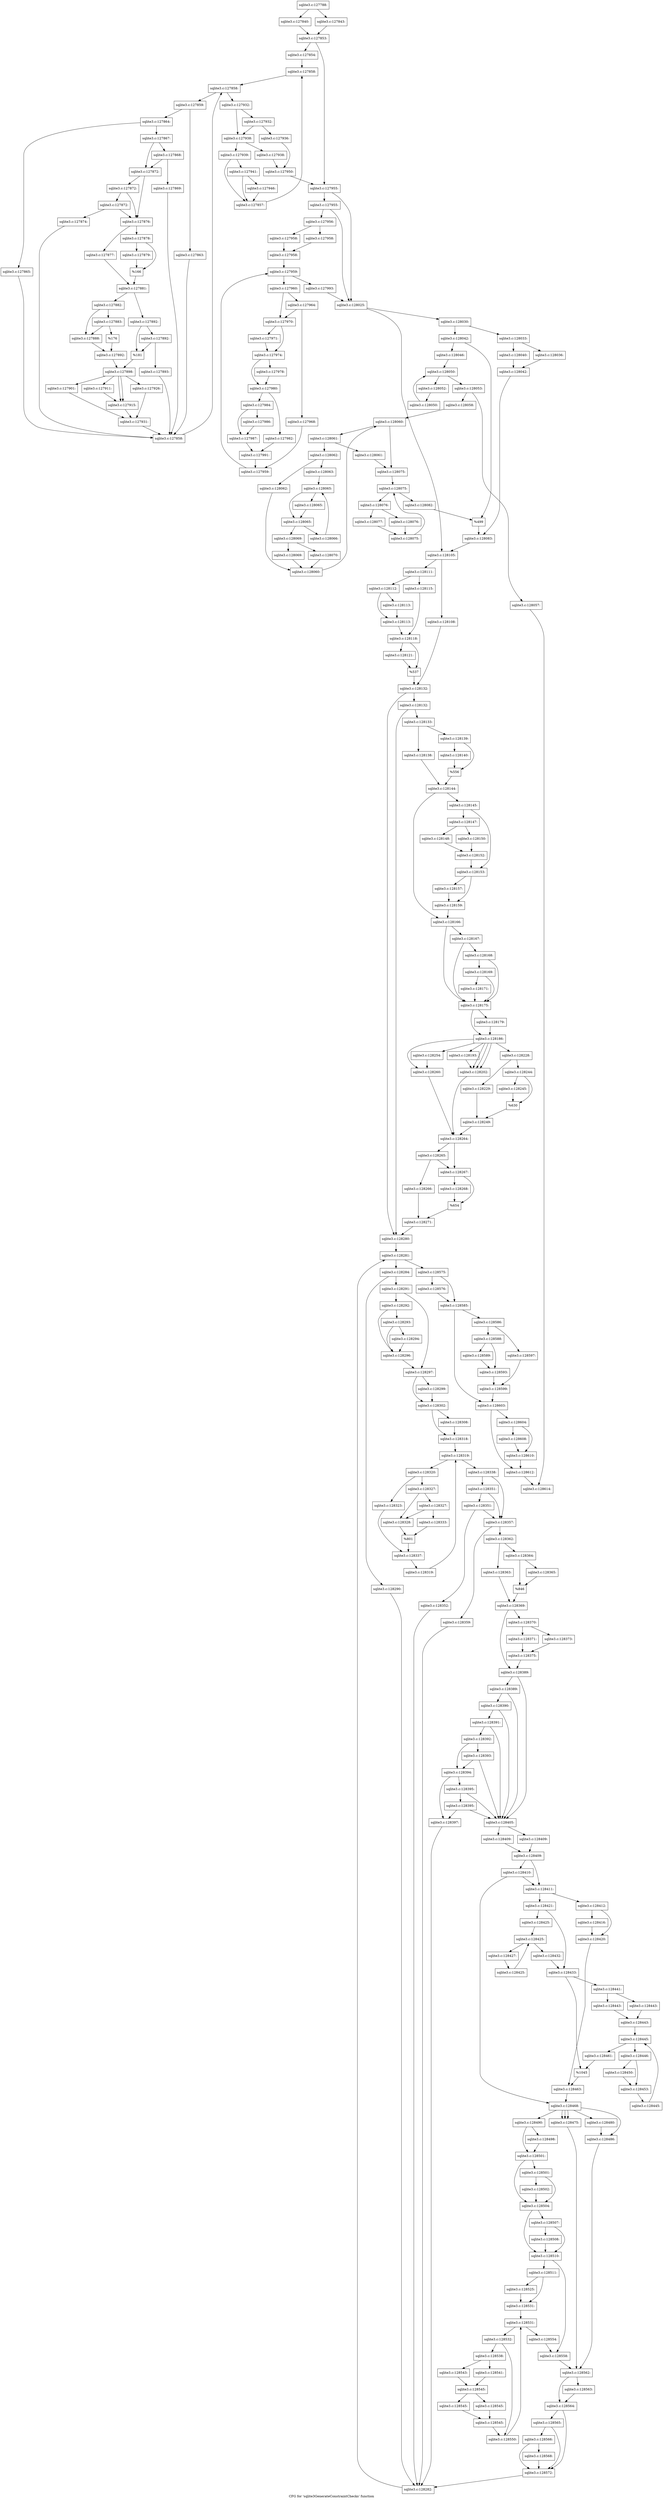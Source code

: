 digraph "CFG for 'sqlite3GenerateConstraintChecks' function" {
	label="CFG for 'sqlite3GenerateConstraintChecks' function";

	Node0x55c0f9f29c70 [shape=record,label="{sqlite3.c:127788:}"];
	Node0x55c0f9f29c70 -> Node0x55c0f9f42930;
	Node0x55c0f9f29c70 -> Node0x55c0f9f45700;
	Node0x55c0f9f42930 [shape=record,label="{sqlite3.c:127840:}"];
	Node0x55c0f9f42930 -> Node0x55c0f9f42e70;
	Node0x55c0f9f45700 [shape=record,label="{sqlite3.c:127843:}"];
	Node0x55c0f9f45700 -> Node0x55c0f9f42e70;
	Node0x55c0f9f42e70 [shape=record,label="{sqlite3.c:127853:}"];
	Node0x55c0f9f42e70 -> Node0x55c0f9f46610;
	Node0x55c0f9f42e70 -> Node0x55c0f9f46660;
	Node0x55c0f9f46610 [shape=record,label="{sqlite3.c:127854:}"];
	Node0x55c0f9f46610 -> Node0x55c0f9f48880;
	Node0x55c0f9f48880 [shape=record,label="{sqlite3.c:127858:}"];
	Node0x55c0f9f48880 -> Node0x55c0f9f48b90;
	Node0x55c0f9f48b90 [shape=record,label="{sqlite3.c:127858:}"];
	Node0x55c0f9f48b90 -> Node0x55c0f9f48db0;
	Node0x55c0f9f48b90 -> Node0x55c0f9f489e0;
	Node0x55c0f9f48db0 [shape=record,label="{sqlite3.c:127859:}"];
	Node0x55c0f9f48db0 -> Node0x55c0f9f4a2f0;
	Node0x55c0f9f48db0 -> Node0x55c0f9f4a340;
	Node0x55c0f9f4a2f0 [shape=record,label="{sqlite3.c:127863:}"];
	Node0x55c0f9f4a2f0 -> Node0x55c0f9f48d20;
	Node0x55c0f9f4a340 [shape=record,label="{sqlite3.c:127864:}"];
	Node0x55c0f9f4a340 -> Node0x55c0f9f4a740;
	Node0x55c0f9f4a340 -> Node0x55c0f9f4a790;
	Node0x55c0f9f4a740 [shape=record,label="{sqlite3.c:127865:}"];
	Node0x55c0f9f4a740 -> Node0x55c0f9f48d20;
	Node0x55c0f9f4a790 [shape=record,label="{sqlite3.c:127867:}"];
	Node0x55c0f9f4a790 -> Node0x55c0f9f4b390;
	Node0x55c0f9f4a790 -> Node0x55c0f9f4b340;
	Node0x55c0f9f4b390 [shape=record,label="{sqlite3.c:127868:}"];
	Node0x55c0f9f4b390 -> Node0x55c0f9f4b340;
	Node0x55c0f9f4b390 -> Node0x55c0f9f4b2f0;
	Node0x55c0f9f4b2f0 [shape=record,label="{sqlite3.c:127869:}"];
	Node0x55c0f9f4b2f0 -> Node0x55c0f9f48d20;
	Node0x55c0f9f4b340 [shape=record,label="{sqlite3.c:127872:}"];
	Node0x55c0f9f4b340 -> Node0x55c0f9f4bd20;
	Node0x55c0f9f4b340 -> Node0x55c0f9f4bc50;
	Node0x55c0f9f4bd20 [shape=record,label="{sqlite3.c:127872:}"];
	Node0x55c0f9f4bd20 -> Node0x55c0f9f4bca0;
	Node0x55c0f9f4bd20 -> Node0x55c0f9f4bc50;
	Node0x55c0f9f4bca0 [shape=record,label="{sqlite3.c:127872:}"];
	Node0x55c0f9f4bca0 -> Node0x55c0f9f4bc50;
	Node0x55c0f9f4bca0 -> Node0x55c0f9f4bc00;
	Node0x55c0f9f4bc00 [shape=record,label="{sqlite3.c:127874:}"];
	Node0x55c0f9f4bc00 -> Node0x55c0f9f48d20;
	Node0x55c0f9f4bc50 [shape=record,label="{sqlite3.c:127876:}"];
	Node0x55c0f9f4bc50 -> Node0x55c0f9f4c800;
	Node0x55c0f9f4bc50 -> Node0x55c0f9f4c8a0;
	Node0x55c0f9f4c800 [shape=record,label="{sqlite3.c:127877:}"];
	Node0x55c0f9f4c800 -> Node0x55c0f9f4c850;
	Node0x55c0f9f4c8a0 [shape=record,label="{sqlite3.c:127878:}"];
	Node0x55c0f9f4c8a0 -> Node0x55c0f9f4cf80;
	Node0x55c0f9f4c8a0 -> Node0x55c0f9f4cfd0;
	Node0x55c0f9f4cf80 [shape=record,label="{sqlite3.c:127879:}"];
	Node0x55c0f9f4cf80 -> Node0x55c0f9f4cfd0;
	Node0x55c0f9f4cfd0 [shape=record,label="{%166}"];
	Node0x55c0f9f4cfd0 -> Node0x55c0f9f4c850;
	Node0x55c0f9f4c850 [shape=record,label="{sqlite3.c:127881:}"];
	Node0x55c0f9f4c850 -> Node0x55c0f9f4d630;
	Node0x55c0f9f4c850 -> Node0x55c0f9f4d6d0;
	Node0x55c0f9f4d630 [shape=record,label="{sqlite3.c:127882:}"];
	Node0x55c0f9f4d630 -> Node0x55c0f9f4dae0;
	Node0x55c0f9f4d630 -> Node0x55c0f9f4dbd0;
	Node0x55c0f9f4dbd0 [shape=record,label="{sqlite3.c:127883:}"];
	Node0x55c0f9f4dbd0 -> Node0x55c0f9f4dae0;
	Node0x55c0f9f4dbd0 -> Node0x55c0f9f4db80;
	Node0x55c0f9f4dae0 [shape=record,label="{sqlite3.c:127888:}"];
	Node0x55c0f9f4dae0 -> Node0x55c0f9f4db30;
	Node0x55c0f9f4db80 [shape=record,label="{%176}"];
	Node0x55c0f9f4db80 -> Node0x55c0f9f4db30;
	Node0x55c0f9f4db30 [shape=record,label="{sqlite3.c:127892:}"];
	Node0x55c0f9f4db30 -> Node0x55c0f9f4d680;
	Node0x55c0f9f4d6d0 [shape=record,label="{sqlite3.c:127892:}"];
	Node0x55c0f9f4d6d0 -> Node0x55c0f9f4e7e0;
	Node0x55c0f9f4d6d0 -> Node0x55c0f9f4e790;
	Node0x55c0f9f4e7e0 [shape=record,label="{sqlite3.c:127892:}"];
	Node0x55c0f9f4e7e0 -> Node0x55c0f9f4e790;
	Node0x55c0f9f4e7e0 -> Node0x55c0f9f4e740;
	Node0x55c0f9f4e740 [shape=record,label="{sqlite3.c:127893:}"];
	Node0x55c0f9f4e740 -> Node0x55c0f9f48d20;
	Node0x55c0f9f4e790 [shape=record,label="{%181}"];
	Node0x55c0f9f4e790 -> Node0x55c0f9f4d680;
	Node0x55c0f9f4d680 [shape=record,label="{sqlite3.c:127898:}"];
	Node0x55c0f9f4d680 -> Node0x55c0f9f4f600;
	Node0x55c0f9f4d680 -> Node0x55c0f9f4f9e0;
	Node0x55c0f9f4d680 -> Node0x55c0f9f50a70;
	Node0x55c0f9f4d680 -> Node0x55c0f9f50c30;
	Node0x55c0f9f4d680 -> Node0x55c0f9f50c30;
	Node0x55c0f9f4f9e0 [shape=record,label="{sqlite3.c:127901:}"];
	Node0x55c0f9f4f9e0 -> Node0x55c0f9f4f510;
	Node0x55c0f9f50a70 [shape=record,label="{sqlite3.c:127911:}"];
	Node0x55c0f9f50a70 -> Node0x55c0f9f50c30;
	Node0x55c0f9f50c30 [shape=record,label="{sqlite3.c:127915:}"];
	Node0x55c0f9f50c30 -> Node0x55c0f9f4f510;
	Node0x55c0f9f4f600 [shape=record,label="{sqlite3.c:127926:}"];
	Node0x55c0f9f4f600 -> Node0x55c0f9f4f510;
	Node0x55c0f9f4f510 [shape=record,label="{sqlite3.c:127931:}"];
	Node0x55c0f9f4f510 -> Node0x55c0f9f48d20;
	Node0x55c0f9f48d20 [shape=record,label="{sqlite3.c:127858:}"];
	Node0x55c0f9f48d20 -> Node0x55c0f9f48b90;
	Node0x55c0f9f489e0 [shape=record,label="{sqlite3.c:127932:}"];
	Node0x55c0f9f489e0 -> Node0x55c0f9f52960;
	Node0x55c0f9f489e0 -> Node0x55c0f9f52910;
	Node0x55c0f9f52960 [shape=record,label="{sqlite3.c:127932:}"];
	Node0x55c0f9f52960 -> Node0x55c0f9f51980;
	Node0x55c0f9f52960 -> Node0x55c0f9f52910;
	Node0x55c0f9f51980 [shape=record,label="{sqlite3.c:127936:}"];
	Node0x55c0f9f51980 -> Node0x55c0f9f48800;
	Node0x55c0f9f52910 [shape=record,label="{sqlite3.c:127938:}"];
	Node0x55c0f9f52910 -> Node0x55c0f9f53030;
	Node0x55c0f9f52910 -> Node0x55c0f9f53080;
	Node0x55c0f9f53030 [shape=record,label="{sqlite3.c:127938:}"];
	Node0x55c0f9f53030 -> Node0x55c0f9f48800;
	Node0x55c0f9f53080 [shape=record,label="{sqlite3.c:127939:}"];
	Node0x55c0f9f53080 -> Node0x55c0f9f535b0;
	Node0x55c0f9f53080 -> Node0x55c0f9f53560;
	Node0x55c0f9f535b0 [shape=record,label="{sqlite3.c:127941:}"];
	Node0x55c0f9f535b0 -> Node0x55c0f9f53510;
	Node0x55c0f9f535b0 -> Node0x55c0f9f53560;
	Node0x55c0f9f53510 [shape=record,label="{sqlite3.c:127946:}"];
	Node0x55c0f9f53510 -> Node0x55c0f9f53560;
	Node0x55c0f9f53560 [shape=record,label="{sqlite3.c:127857:}"];
	Node0x55c0f9f53560 -> Node0x55c0f9f48880;
	Node0x55c0f9f48800 [shape=record,label="{sqlite3.c:127950:}"];
	Node0x55c0f9f48800 -> Node0x55c0f9f46660;
	Node0x55c0f9f46660 [shape=record,label="{sqlite3.c:127955:}"];
	Node0x55c0f9f46660 -> Node0x55c0f9f544e0;
	Node0x55c0f9f46660 -> Node0x55c0f9f54490;
	Node0x55c0f9f544e0 [shape=record,label="{sqlite3.c:127955:}"];
	Node0x55c0f9f544e0 -> Node0x55c0f9f486a0;
	Node0x55c0f9f544e0 -> Node0x55c0f9f54490;
	Node0x55c0f9f486a0 [shape=record,label="{sqlite3.c:127956:}"];
	Node0x55c0f9f486a0 -> Node0x55c0f9f55840;
	Node0x55c0f9f486a0 -> Node0x55c0f9f55890;
	Node0x55c0f9f55840 [shape=record,label="{sqlite3.c:127958:}"];
	Node0x55c0f9f55840 -> Node0x55c0f9f558e0;
	Node0x55c0f9f55890 [shape=record,label="{sqlite3.c:127958:}"];
	Node0x55c0f9f55890 -> Node0x55c0f9f558e0;
	Node0x55c0f9f558e0 [shape=record,label="{sqlite3.c:127958:}"];
	Node0x55c0f9f558e0 -> Node0x55c0f9f560f0;
	Node0x55c0f9f560f0 [shape=record,label="{sqlite3.c:127959:}"];
	Node0x55c0f9f560f0 -> Node0x55c0f9f56310;
	Node0x55c0f9f560f0 -> Node0x55c0f9f55f40;
	Node0x55c0f9f56310 [shape=record,label="{sqlite3.c:127960:}"];
	Node0x55c0f9f56310 -> Node0x55c0f9f57d40;
	Node0x55c0f9f56310 -> Node0x55c0f9f57cf0;
	Node0x55c0f9f57d40 [shape=record,label="{sqlite3.c:127964:}"];
	Node0x55c0f9f57d40 -> Node0x55c0f9f57cf0;
	Node0x55c0f9f57d40 -> Node0x55c0f9f57ca0;
	Node0x55c0f9f57ca0 [shape=record,label="{sqlite3.c:127968:}"];
	Node0x55c0f9f57ca0 -> Node0x55c0f9f56280;
	Node0x55c0f9f57cf0 [shape=record,label="{sqlite3.c:127970:}"];
	Node0x55c0f9f57cf0 -> Node0x55c0f9f586b0;
	Node0x55c0f9f57cf0 -> Node0x55c0f9f58700;
	Node0x55c0f9f586b0 [shape=record,label="{sqlite3.c:127971:}"];
	Node0x55c0f9f586b0 -> Node0x55c0f9f58700;
	Node0x55c0f9f58700 [shape=record,label="{sqlite3.c:127974:}"];
	Node0x55c0f9f58700 -> Node0x55c0f9f59730;
	Node0x55c0f9f58700 -> Node0x55c0f9f596e0;
	Node0x55c0f9f596e0 [shape=record,label="{sqlite3.c:127978:}"];
	Node0x55c0f9f596e0 -> Node0x55c0f9f59730;
	Node0x55c0f9f59730 [shape=record,label="{sqlite3.c:127980:}"];
	Node0x55c0f9f59730 -> Node0x55c0f9f5a240;
	Node0x55c0f9f59730 -> Node0x55c0f9f5a2e0;
	Node0x55c0f9f5a240 [shape=record,label="{sqlite3.c:127982:}"];
	Node0x55c0f9f5a240 -> Node0x55c0f9f5a290;
	Node0x55c0f9f5a2e0 [shape=record,label="{sqlite3.c:127984:}"];
	Node0x55c0f9f5a2e0 -> Node0x55c0f9f5b260;
	Node0x55c0f9f5a2e0 -> Node0x55c0f9f5b2b0;
	Node0x55c0f9f5b260 [shape=record,label="{sqlite3.c:127986:}"];
	Node0x55c0f9f5b260 -> Node0x55c0f9f5b2b0;
	Node0x55c0f9f5b2b0 [shape=record,label="{sqlite3.c:127987:}"];
	Node0x55c0f9f5b2b0 -> Node0x55c0f9f5a290;
	Node0x55c0f9f5a290 [shape=record,label="{sqlite3.c:127991:}"];
	Node0x55c0f9f5a290 -> Node0x55c0f9f56280;
	Node0x55c0f9f56280 [shape=record,label="{sqlite3.c:127959:}"];
	Node0x55c0f9f56280 -> Node0x55c0f9f560f0;
	Node0x55c0f9f55f40 [shape=record,label="{sqlite3.c:127993:}"];
	Node0x55c0f9f55f40 -> Node0x55c0f9f54490;
	Node0x55c0f9f54490 [shape=record,label="{sqlite3.c:128025:}"];
	Node0x55c0f9f54490 -> Node0x55c0f9f5b9a0;
	Node0x55c0f9f54490 -> Node0x55c0f9f5d2e0;
	Node0x55c0f9f5b9a0 [shape=record,label="{sqlite3.c:128030:}"];
	Node0x55c0f9f5b9a0 -> Node0x55c0f9f5d620;
	Node0x55c0f9f5b9a0 -> Node0x55c0f9f5d6c0;
	Node0x55c0f9f5d620 [shape=record,label="{sqlite3.c:128033:}"];
	Node0x55c0f9f5d620 -> Node0x55c0f9f5dc60;
	Node0x55c0f9f5d620 -> Node0x55c0f9f5dd00;
	Node0x55c0f9f5dc60 [shape=record,label="{sqlite3.c:128036:}"];
	Node0x55c0f9f5dc60 -> Node0x55c0f9f5dcb0;
	Node0x55c0f9f5dd00 [shape=record,label="{sqlite3.c:128040:}"];
	Node0x55c0f9f5dd00 -> Node0x55c0f9f5dcb0;
	Node0x55c0f9f5dcb0 [shape=record,label="{sqlite3.c:128042:}"];
	Node0x55c0f9f5dcb0 -> Node0x55c0f9f5d670;
	Node0x55c0f9f5d6c0 [shape=record,label="{sqlite3.c:128042:}"];
	Node0x55c0f9f5d6c0 -> Node0x55c0f9f5e870;
	Node0x55c0f9f5d6c0 -> Node0x55c0f9f5e8c0;
	Node0x55c0f9f5e870 [shape=record,label="{sqlite3.c:128046:}"];
	Node0x55c0f9f5e870 -> Node0x55c0f9f600a0;
	Node0x55c0f9f600a0 [shape=record,label="{sqlite3.c:128050:}"];
	Node0x55c0f9f600a0 -> Node0x55c0f9f602c0;
	Node0x55c0f9f600a0 -> Node0x55c0f9f5fbd0;
	Node0x55c0f9f602c0 [shape=record,label="{sqlite3.c:128052:}"];
	Node0x55c0f9f602c0 -> Node0x55c0f9f60230;
	Node0x55c0f9f60230 [shape=record,label="{sqlite3.c:128050:}"];
	Node0x55c0f9f60230 -> Node0x55c0f9f600a0;
	Node0x55c0f9f5fbd0 [shape=record,label="{sqlite3.c:128053:}"];
	Node0x55c0f9f5fbd0 -> Node0x55c0f9f61e00;
	Node0x55c0f9f5fbd0 -> Node0x55c0f9f61e50;
	Node0x55c0f9f61e00 [shape=record,label="{sqlite3.c:128057:}"];
	Node0x55c0f9f61e00 -> Node0x55c0f9f394d0;
	Node0x55c0f9f61e50 [shape=record,label="{sqlite3.c:128058:}"];
	Node0x55c0f9f61e50 -> Node0x55c0f9f63440;
	Node0x55c0f9f63440 [shape=record,label="{sqlite3.c:128060:}"];
	Node0x55c0f9f63440 -> Node0x55c0f9f63660;
	Node0x55c0f9f63440 -> Node0x55c0f9f630d0;
	Node0x55c0f9f63660 [shape=record,label="{sqlite3.c:128061:}"];
	Node0x55c0f9f63660 -> Node0x55c0f9f639a0;
	Node0x55c0f9f63660 -> Node0x55c0f9f639f0;
	Node0x55c0f9f639a0 [shape=record,label="{sqlite3.c:128061:}"];
	Node0x55c0f9f639a0 -> Node0x55c0f9f630d0;
	Node0x55c0f9f639f0 [shape=record,label="{sqlite3.c:128062:}"];
	Node0x55c0f9f639f0 -> Node0x55c0f9f63f50;
	Node0x55c0f9f639f0 -> Node0x55c0f9f63fa0;
	Node0x55c0f9f63f50 [shape=record,label="{sqlite3.c:128062:}"];
	Node0x55c0f9f63f50 -> Node0x55c0f9f635d0;
	Node0x55c0f9f63fa0 [shape=record,label="{sqlite3.c:128063:}"];
	Node0x55c0f9f63fa0 -> Node0x55c0f9f648a0;
	Node0x55c0f9f648a0 [shape=record,label="{sqlite3.c:128065:}"];
	Node0x55c0f9f648a0 -> Node0x55c0f9f64ad0;
	Node0x55c0f9f648a0 -> Node0x55c0f9f64a80;
	Node0x55c0f9f64ad0 [shape=record,label="{sqlite3.c:128065:}"];
	Node0x55c0f9f64ad0 -> Node0x55c0f9f64a80;
	Node0x55c0f9f64a80 [shape=record,label="{sqlite3.c:128065:}"];
	Node0x55c0f9f64a80 -> Node0x55c0f9f65220;
	Node0x55c0f9f64a80 -> Node0x55c0f9f64a00;
	Node0x55c0f9f65220 [shape=record,label="{sqlite3.c:128066:}"];
	Node0x55c0f9f65220 -> Node0x55c0f9f648a0;
	Node0x55c0f9f64a00 [shape=record,label="{sqlite3.c:128069:}"];
	Node0x55c0f9f64a00 -> Node0x55c0f9f65980;
	Node0x55c0f9f64a00 -> Node0x55c0f9f659d0;
	Node0x55c0f9f65980 [shape=record,label="{sqlite3.c:128069:}"];
	Node0x55c0f9f65980 -> Node0x55c0f9f635d0;
	Node0x55c0f9f659d0 [shape=record,label="{sqlite3.c:128070:}"];
	Node0x55c0f9f659d0 -> Node0x55c0f9f635d0;
	Node0x55c0f9f635d0 [shape=record,label="{sqlite3.c:128060:}"];
	Node0x55c0f9f635d0 -> Node0x55c0f9f63440;
	Node0x55c0f9f630d0 [shape=record,label="{sqlite3.c:128075:}"];
	Node0x55c0f9f630d0 -> Node0x55c0f9f67b80;
	Node0x55c0f9f67b80 [shape=record,label="{sqlite3.c:128075:}"];
	Node0x55c0f9f67b80 -> Node0x55c0f9f67da0;
	Node0x55c0f9f67b80 -> Node0x55c0f9f67720;
	Node0x55c0f9f67da0 [shape=record,label="{sqlite3.c:128076:}"];
	Node0x55c0f9f67da0 -> Node0x55c0f9f680e0;
	Node0x55c0f9f67da0 -> Node0x55c0f9f68130;
	Node0x55c0f9f680e0 [shape=record,label="{sqlite3.c:128076:}"];
	Node0x55c0f9f680e0 -> Node0x55c0f9f67d10;
	Node0x55c0f9f68130 [shape=record,label="{sqlite3.c:128077:}"];
	Node0x55c0f9f68130 -> Node0x55c0f9f67d10;
	Node0x55c0f9f67d10 [shape=record,label="{sqlite3.c:128075:}"];
	Node0x55c0f9f67d10 -> Node0x55c0f9f67b80;
	Node0x55c0f9f67720 [shape=record,label="{sqlite3.c:128082:}"];
	Node0x55c0f9f67720 -> Node0x55c0f9f5e8c0;
	Node0x55c0f9f5e8c0 [shape=record,label="{%499}"];
	Node0x55c0f9f5e8c0 -> Node0x55c0f9f5d670;
	Node0x55c0f9f5d670 [shape=record,label="{sqlite3.c:128083:}"];
	Node0x55c0f9f5d670 -> Node0x55c0f9f5d2e0;
	Node0x55c0f9f5d2e0 [shape=record,label="{sqlite3.c:128105:}"];
	Node0x55c0f9f5d2e0 -> Node0x55c0f9f6a040;
	Node0x55c0f9f5d2e0 -> Node0x55c0f9f6a0e0;
	Node0x55c0f9f6a040 [shape=record,label="{sqlite3.c:128108:}"];
	Node0x55c0f9f6a040 -> Node0x55c0f9f6a090;
	Node0x55c0f9f6a0e0 [shape=record,label="{sqlite3.c:128111:}"];
	Node0x55c0f9f6a0e0 -> Node0x55c0f9f6ab40;
	Node0x55c0f9f6a0e0 -> Node0x55c0f9f6abe0;
	Node0x55c0f9f6ab40 [shape=record,label="{sqlite3.c:128112:}"];
	Node0x55c0f9f6ab40 -> Node0x55c0f9f6b330;
	Node0x55c0f9f6ab40 -> Node0x55c0f9f6b4a0;
	Node0x55c0f9f6b4a0 [shape=record,label="{sqlite3.c:128113:}"];
	Node0x55c0f9f6b4a0 -> Node0x55c0f9f6b330;
	Node0x55c0f9f6b330 [shape=record,label="{sqlite3.c:128113:}"];
	Node0x55c0f9f6b330 -> Node0x55c0f9f6ab90;
	Node0x55c0f9f6abe0 [shape=record,label="{sqlite3.c:128115:}"];
	Node0x55c0f9f6abe0 -> Node0x55c0f9f6ab90;
	Node0x55c0f9f6ab90 [shape=record,label="{sqlite3.c:128118:}"];
	Node0x55c0f9f6ab90 -> Node0x55c0f9f6c470;
	Node0x55c0f9f6ab90 -> Node0x55c0f9f6c4c0;
	Node0x55c0f9f6c470 [shape=record,label="{sqlite3.c:128121:}"];
	Node0x55c0f9f6c470 -> Node0x55c0f9f6c4c0;
	Node0x55c0f9f6c4c0 [shape=record,label="{%537}"];
	Node0x55c0f9f6c4c0 -> Node0x55c0f9f6a090;
	Node0x55c0f9f6a090 [shape=record,label="{sqlite3.c:128132:}"];
	Node0x55c0f9f6a090 -> Node0x55c0f9f6d7f0;
	Node0x55c0f9f6a090 -> Node0x55c0f9f6d7a0;
	Node0x55c0f9f6d7f0 [shape=record,label="{sqlite3.c:128132:}"];
	Node0x55c0f9f6d7f0 -> Node0x55c0f9f6d750;
	Node0x55c0f9f6d7f0 -> Node0x55c0f9f6d7a0;
	Node0x55c0f9f6d750 [shape=record,label="{sqlite3.c:128133:}"];
	Node0x55c0f9f6d750 -> Node0x55c0f9f6e660;
	Node0x55c0f9f6d750 -> Node0x55c0f9f6e700;
	Node0x55c0f9f6e660 [shape=record,label="{sqlite3.c:128138:}"];
	Node0x55c0f9f6e660 -> Node0x55c0f9f6e6b0;
	Node0x55c0f9f6e700 [shape=record,label="{sqlite3.c:128139:}"];
	Node0x55c0f9f6e700 -> Node0x55c0f9f6ede0;
	Node0x55c0f9f6e700 -> Node0x55c0f9f6ee30;
	Node0x55c0f9f6ede0 [shape=record,label="{sqlite3.c:128140:}"];
	Node0x55c0f9f6ede0 -> Node0x55c0f9f6ee30;
	Node0x55c0f9f6ee30 [shape=record,label="{%556}"];
	Node0x55c0f9f6ee30 -> Node0x55c0f9f6e6b0;
	Node0x55c0f9f6e6b0 [shape=record,label="{sqlite3.c:128144:}"];
	Node0x55c0f9f6e6b0 -> Node0x55c0f9f6f490;
	Node0x55c0f9f6e6b0 -> Node0x55c0f9f6f4e0;
	Node0x55c0f9f6f490 [shape=record,label="{sqlite3.c:128145:}"];
	Node0x55c0f9f6f490 -> Node0x55c0f651e290;
	Node0x55c0f9f6f490 -> Node0x55c0f9f6ff30;
	Node0x55c0f651e290 [shape=record,label="{sqlite3.c:128147:}"];
	Node0x55c0f651e290 -> Node0x55c0f9f70490;
	Node0x55c0f651e290 -> Node0x55c0f9f70530;
	Node0x55c0f9f70490 [shape=record,label="{sqlite3.c:128148:}"];
	Node0x55c0f9f70490 -> Node0x55c0f9f704e0;
	Node0x55c0f9f70530 [shape=record,label="{sqlite3.c:128150:}"];
	Node0x55c0f9f70530 -> Node0x55c0f9f704e0;
	Node0x55c0f9f704e0 [shape=record,label="{sqlite3.c:128152:}"];
	Node0x55c0f9f704e0 -> Node0x55c0f9f6ff30;
	Node0x55c0f9f6ff30 [shape=record,label="{sqlite3.c:128153:}"];
	Node0x55c0f9f6ff30 -> Node0x55c0f9f70d80;
	Node0x55c0f9f6ff30 -> Node0x55c0f9f70dd0;
	Node0x55c0f9f70d80 [shape=record,label="{sqlite3.c:128157:}"];
	Node0x55c0f9f70d80 -> Node0x55c0f9f70dd0;
	Node0x55c0f9f70dd0 [shape=record,label="{sqlite3.c:128159:}"];
	Node0x55c0f9f70dd0 -> Node0x55c0f9f6f4e0;
	Node0x55c0f9f6f4e0 [shape=record,label="{sqlite3.c:128166:}"];
	Node0x55c0f9f6f4e0 -> Node0x55c0f9f715d0;
	Node0x55c0f9f6f4e0 -> Node0x55c0f9f71480;
	Node0x55c0f9f715d0 [shape=record,label="{sqlite3.c:128167:}"];
	Node0x55c0f9f715d0 -> Node0x55c0f9f71550;
	Node0x55c0f9f715d0 -> Node0x55c0f9f71480;
	Node0x55c0f9f71550 [shape=record,label="{sqlite3.c:128168:}"];
	Node0x55c0f9f71550 -> Node0x55c0f9f714d0;
	Node0x55c0f9f71550 -> Node0x55c0f9f71480;
	Node0x55c0f9f714d0 [shape=record,label="{sqlite3.c:128169:}"];
	Node0x55c0f9f714d0 -> Node0x55c0f9f71480;
	Node0x55c0f9f714d0 -> Node0x55c0f9f71430;
	Node0x55c0f9f71430 [shape=record,label="{sqlite3.c:128171:}"];
	Node0x55c0f9f71430 -> Node0x55c0f9f71480;
	Node0x55c0f9f71480 [shape=record,label="{sqlite3.c:128175:}"];
	Node0x55c0f9f71480 -> Node0x55c0f9f72910;
	Node0x55c0f9f71480 -> Node0x55c0f9f72960;
	Node0x55c0f9f72910 [shape=record,label="{sqlite3.c:128179:}"];
	Node0x55c0f9f72910 -> Node0x55c0f9f72960;
	Node0x55c0f9f72960 [shape=record,label="{sqlite3.c:128186:}"];
	Node0x55c0f9f72960 -> Node0x55c0f9f73880;
	Node0x55c0f9f72960 -> Node0x55c0f9f73e50;
	Node0x55c0f9f72960 -> Node0x55c0f9f73e50;
	Node0x55c0f9f72960 -> Node0x55c0f9f73e50;
	Node0x55c0f9f72960 -> Node0x55c0f6180e30;
	Node0x55c0f9f72960 -> Node0x55c0f9f762d0;
	Node0x55c0f9f72960 -> Node0x55c0f651e2e0;
	Node0x55c0f9f73880 [shape=record,label="{sqlite3.c:128193:}"];
	Node0x55c0f9f73880 -> Node0x55c0f9f73e50;
	Node0x55c0f9f73e50 [shape=record,label="{sqlite3.c:128202:}"];
	Node0x55c0f9f73e50 -> Node0x55c0f9f72ee0;
	Node0x55c0f6180e30 [shape=record,label="{sqlite3.c:128228:}"];
	Node0x55c0f6180e30 -> Node0x55c0f9f74640;
	Node0x55c0f6180e30 -> Node0x55c0f9f74a90;
	Node0x55c0f9f74640 [shape=record,label="{sqlite3.c:128229:}"];
	Node0x55c0f9f74640 -> Node0x55c0f9f74a40;
	Node0x55c0f9f74a90 [shape=record,label="{sqlite3.c:128244:}"];
	Node0x55c0f9f74a90 -> Node0x55c0f9f754b0;
	Node0x55c0f9f74a90 -> Node0x55c0f9f75500;
	Node0x55c0f9f754b0 [shape=record,label="{sqlite3.c:128245:}"];
	Node0x55c0f9f754b0 -> Node0x55c0f9f75500;
	Node0x55c0f9f75500 [shape=record,label="{%630}"];
	Node0x55c0f9f75500 -> Node0x55c0f9f74a40;
	Node0x55c0f9f74a40 [shape=record,label="{sqlite3.c:128249:}"];
	Node0x55c0f9f74a40 -> Node0x55c0f9f72ee0;
	Node0x55c0f9f762d0 [shape=record,label="{sqlite3.c:128254:}"];
	Node0x55c0f9f762d0 -> Node0x55c0f651e2e0;
	Node0x55c0f651e2e0 [shape=record,label="{sqlite3.c:128260:}"];
	Node0x55c0f651e2e0 -> Node0x55c0f9f72ee0;
	Node0x55c0f9f72ee0 [shape=record,label="{sqlite3.c:128264:}"];
	Node0x55c0f9f72ee0 -> Node0x55c0f9f777e0;
	Node0x55c0f9f72ee0 -> Node0x55c0f9f77790;
	Node0x55c0f9f777e0 [shape=record,label="{sqlite3.c:128265:}"];
	Node0x55c0f9f777e0 -> Node0x55c0f9f776f0;
	Node0x55c0f9f777e0 -> Node0x55c0f9f77790;
	Node0x55c0f9f776f0 [shape=record,label="{sqlite3.c:128266:}"];
	Node0x55c0f9f776f0 -> Node0x55c0f9f77740;
	Node0x55c0f9f77790 [shape=record,label="{sqlite3.c:128267:}"];
	Node0x55c0f9f77790 -> Node0x55c0f9f77fa0;
	Node0x55c0f9f77790 -> Node0x55c0f9f77ff0;
	Node0x55c0f9f77fa0 [shape=record,label="{sqlite3.c:128268:}"];
	Node0x55c0f9f77fa0 -> Node0x55c0f9f77ff0;
	Node0x55c0f9f77ff0 [shape=record,label="{%654}"];
	Node0x55c0f9f77ff0 -> Node0x55c0f9f77740;
	Node0x55c0f9f77740 [shape=record,label="{sqlite3.c:128271:}"];
	Node0x55c0f9f77740 -> Node0x55c0f9f6d7a0;
	Node0x55c0f9f6d7a0 [shape=record,label="{sqlite3.c:128280:}"];
	Node0x55c0f9f6d7a0 -> Node0x55c0f626d600;
	Node0x55c0f626d600 [shape=record,label="{sqlite3.c:128281:}"];
	Node0x55c0f626d600 -> Node0x55c0f9f79620;
	Node0x55c0f626d600 -> Node0x55c0f9f78b00;
	Node0x55c0f9f79620 [shape=record,label="{sqlite3.c:128284:}"];
	Node0x55c0f9f79620 -> Node0x55c0f9f7a3b0;
	Node0x55c0f9f79620 -> Node0x55c0f9f7a400;
	Node0x55c0f9f7a3b0 [shape=record,label="{sqlite3.c:128290:}"];
	Node0x55c0f9f7a3b0 -> Node0x55c0f9f79340;
	Node0x55c0f9f7a400 [shape=record,label="{sqlite3.c:128291:}"];
	Node0x55c0f9f7a400 -> Node0x55c0f9f7a7f0;
	Node0x55c0f9f7a400 -> Node0x55c0f9f7a840;
	Node0x55c0f9f7a7f0 [shape=record,label="{sqlite3.c:128292:}"];
	Node0x55c0f9f7a7f0 -> Node0x55c0f9f7af40;
	Node0x55c0f9f7a7f0 -> Node0x55c0f9f7aef0;
	Node0x55c0f9f7af40 [shape=record,label="{sqlite3.c:128293:}"];
	Node0x55c0f9f7af40 -> Node0x55c0f9f7aea0;
	Node0x55c0f9f7af40 -> Node0x55c0f9f7aef0;
	Node0x55c0f9f7aea0 [shape=record,label="{sqlite3.c:128294:}"];
	Node0x55c0f9f7aea0 -> Node0x55c0f9f7aef0;
	Node0x55c0f9f7aef0 [shape=record,label="{sqlite3.c:128296:}"];
	Node0x55c0f9f7aef0 -> Node0x55c0f9f7a840;
	Node0x55c0f9f7a840 [shape=record,label="{sqlite3.c:128297:}"];
	Node0x55c0f9f7a840 -> Node0x55c0f9f7bbc0;
	Node0x55c0f9f7a840 -> Node0x55c0f9f7bc10;
	Node0x55c0f9f7bbc0 [shape=record,label="{sqlite3.c:128299:}"];
	Node0x55c0f9f7bbc0 -> Node0x55c0f9f7bc10;
	Node0x55c0f9f7bc10 [shape=record,label="{sqlite3.c:128302:}"];
	Node0x55c0f9f7bc10 -> Node0x55c0f9f7cdd0;
	Node0x55c0f9f7bc10 -> Node0x55c0f9f7ce20;
	Node0x55c0f9f7cdd0 [shape=record,label="{sqlite3.c:128308:}"];
	Node0x55c0f9f7cdd0 -> Node0x55c0f9f7ce20;
	Node0x55c0f9f7ce20 [shape=record,label="{sqlite3.c:128318:}"];
	Node0x55c0f9f7ce20 -> Node0x55c0f9f7ea80;
	Node0x55c0f9f7ea80 [shape=record,label="{sqlite3.c:128319:}"];
	Node0x55c0f9f7ea80 -> Node0x55c0f9f7eca0;
	Node0x55c0f9f7ea80 -> Node0x55c0f9f7e8d0;
	Node0x55c0f9f7eca0 [shape=record,label="{sqlite3.c:128320:}"];
	Node0x55c0f9f7eca0 -> Node0x55c0f9f7fd80;
	Node0x55c0f9f7eca0 -> Node0x55c0f9f7fe20;
	Node0x55c0f9f7fd80 [shape=record,label="{sqlite3.c:128323:}"];
	Node0x55c0f9f7fd80 -> Node0x55c0f9f7fdd0;
	Node0x55c0f9f7fe20 [shape=record,label="{sqlite3.c:128327:}"];
	Node0x55c0f9f7fe20 -> Node0x55c0f9f81900;
	Node0x55c0f9f7fe20 -> Node0x55c0f9f819f0;
	Node0x55c0f9f819f0 [shape=record,label="{sqlite3.c:128327:}"];
	Node0x55c0f9f819f0 -> Node0x55c0f9f81900;
	Node0x55c0f9f819f0 -> Node0x55c0f9f819a0;
	Node0x55c0f9f81900 [shape=record,label="{sqlite3.c:128328:}"];
	Node0x55c0f9f81900 -> Node0x55c0f9f81950;
	Node0x55c0f9f819a0 [shape=record,label="{sqlite3.c:128333:}"];
	Node0x55c0f9f819a0 -> Node0x55c0f9f81950;
	Node0x55c0f9f81950 [shape=record,label="{%801}"];
	Node0x55c0f9f81950 -> Node0x55c0f9f7fdd0;
	Node0x55c0f9f7fdd0 [shape=record,label="{sqlite3.c:128337:}"];
	Node0x55c0f9f7fdd0 -> Node0x55c0f9f7ec10;
	Node0x55c0f9f7ec10 [shape=record,label="{sqlite3.c:128319:}"];
	Node0x55c0f9f7ec10 -> Node0x55c0f9f7ea80;
	Node0x55c0f9f7e8d0 [shape=record,label="{sqlite3.c:128338:}"];
	Node0x55c0f9f7e8d0 -> Node0x55c0f9f84dd0;
	Node0x55c0f9f7e8d0 -> Node0x55c0f9f84d00;
	Node0x55c0f9f84dd0 [shape=record,label="{sqlite3.c:128351:}"];
	Node0x55c0f9f84dd0 -> Node0x55c0f9f84d50;
	Node0x55c0f9f84dd0 -> Node0x55c0f9f84d00;
	Node0x55c0f9f84d50 [shape=record,label="{sqlite3.c:128351:}"];
	Node0x55c0f9f84d50 -> Node0x55c0f9f847d0;
	Node0x55c0f9f84d50 -> Node0x55c0f9f84d00;
	Node0x55c0f9f847d0 [shape=record,label="{sqlite3.c:128352:}"];
	Node0x55c0f9f847d0 -> Node0x55c0f9f79340;
	Node0x55c0f9f84d00 [shape=record,label="{sqlite3.c:128357:}"];
	Node0x55c0f9f84d00 -> Node0x55c0f9f85dd0;
	Node0x55c0f9f84d00 -> Node0x55c0f9f85e20;
	Node0x55c0f9f85dd0 [shape=record,label="{sqlite3.c:128359:}"];
	Node0x55c0f9f85dd0 -> Node0x55c0f9f79340;
	Node0x55c0f9f85e20 [shape=record,label="{sqlite3.c:128362:}"];
	Node0x55c0f9f85e20 -> Node0x55c0f9f86520;
	Node0x55c0f9f85e20 -> Node0x55c0f9f865c0;
	Node0x55c0f9f86520 [shape=record,label="{sqlite3.c:128363:}"];
	Node0x55c0f9f86520 -> Node0x55c0f9f86570;
	Node0x55c0f9f865c0 [shape=record,label="{sqlite3.c:128364:}"];
	Node0x55c0f9f865c0 -> Node0x55c0f9f86ca0;
	Node0x55c0f9f865c0 -> Node0x55c0f9f86cf0;
	Node0x55c0f9f86ca0 [shape=record,label="{sqlite3.c:128365:}"];
	Node0x55c0f9f86ca0 -> Node0x55c0f9f86cf0;
	Node0x55c0f9f86cf0 [shape=record,label="{%846}"];
	Node0x55c0f9f86cf0 -> Node0x55c0f9f86570;
	Node0x55c0f9f86570 [shape=record,label="{sqlite3.c:128369:}"];
	Node0x55c0f9f86570 -> Node0x55c0f9f87350;
	Node0x55c0f9f86570 -> Node0x55c0f9f873a0;
	Node0x55c0f9f87350 [shape=record,label="{sqlite3.c:128370:}"];
	Node0x55c0f9f87350 -> Node0x55c0f9f876e0;
	Node0x55c0f9f87350 -> Node0x55c0f9f87780;
	Node0x55c0f9f876e0 [shape=record,label="{sqlite3.c:128371:}"];
	Node0x55c0f9f876e0 -> Node0x55c0f9f87730;
	Node0x55c0f9f87780 [shape=record,label="{sqlite3.c:128373:}"];
	Node0x55c0f9f87780 -> Node0x55c0f9f87730;
	Node0x55c0f9f87730 [shape=record,label="{sqlite3.c:128375:}"];
	Node0x55c0f9f87730 -> Node0x55c0f9f873a0;
	Node0x55c0f9f873a0 [shape=record,label="{sqlite3.c:128389:}"];
	Node0x55c0f9f873a0 -> Node0x55c0f9f88510;
	Node0x55c0f9f873a0 -> Node0x55c0f9f882c0;
	Node0x55c0f9f88510 [shape=record,label="{sqlite3.c:128389:}"];
	Node0x55c0f9f88510 -> Node0x55c0f9f88490;
	Node0x55c0f9f88510 -> Node0x55c0f9f882c0;
	Node0x55c0f9f88490 [shape=record,label="{sqlite3.c:128390:}"];
	Node0x55c0f9f88490 -> Node0x55c0f9f88410;
	Node0x55c0f9f88490 -> Node0x55c0f9f882c0;
	Node0x55c0f9f88410 [shape=record,label="{sqlite3.c:128391:}"];
	Node0x55c0f9f88410 -> Node0x55c0f9f88390;
	Node0x55c0f9f88410 -> Node0x55c0f9f882c0;
	Node0x55c0f9f88390 [shape=record,label="{sqlite3.c:128392:}"];
	Node0x55c0f9f88390 -> Node0x55c0f9f88310;
	Node0x55c0f9f88390 -> Node0x55c0f9f890d0;
	Node0x55c0f9f890d0 [shape=record,label="{sqlite3.c:128393:}"];
	Node0x55c0f9f890d0 -> Node0x55c0f9f88310;
	Node0x55c0f9f890d0 -> Node0x55c0f9f882c0;
	Node0x55c0f9f88310 [shape=record,label="{sqlite3.c:128394:}"];
	Node0x55c0f9f88310 -> Node0x55c0f9f88270;
	Node0x55c0f9f88310 -> Node0x55c0f9f89800;
	Node0x55c0f9f89800 [shape=record,label="{sqlite3.c:128395:}"];
	Node0x55c0f9f89800 -> Node0x55c0f9f8a010;
	Node0x55c0f9f89800 -> Node0x55c0f9f882c0;
	Node0x55c0f9f8a010 [shape=record,label="{sqlite3.c:128395:}"];
	Node0x55c0f9f8a010 -> Node0x55c0f9f88270;
	Node0x55c0f9f8a010 -> Node0x55c0f9f882c0;
	Node0x55c0f9f88270 [shape=record,label="{sqlite3.c:128397:}"];
	Node0x55c0f9f88270 -> Node0x55c0f9f79340;
	Node0x55c0f9f882c0 [shape=record,label="{sqlite3.c:128405:}"];
	Node0x55c0f9f882c0 -> Node0x55c0f9f8b210;
	Node0x55c0f9f882c0 -> Node0x55c0f9f8b4c0;
	Node0x55c0f9f8b210 [shape=record,label="{sqlite3.c:128409:}"];
	Node0x55c0f9f8b210 -> Node0x55c0f9f8b510;
	Node0x55c0f9f8b4c0 [shape=record,label="{sqlite3.c:128409:}"];
	Node0x55c0f9f8b4c0 -> Node0x55c0f9f8b510;
	Node0x55c0f9f8b510 [shape=record,label="{sqlite3.c:128409:}"];
	Node0x55c0f9f8b510 -> Node0x55c0f9f8bd10;
	Node0x55c0f9f8b510 -> Node0x55c0f9f8bdb0;
	Node0x55c0f9f8bdb0 [shape=record,label="{sqlite3.c:128410:}"];
	Node0x55c0f9f8bdb0 -> Node0x55c0f9f8bd10;
	Node0x55c0f9f8bdb0 -> Node0x55c0f9f8bd60;
	Node0x55c0f9f8bd10 [shape=record,label="{sqlite3.c:128411:}"];
	Node0x55c0f9f8bd10 -> Node0x55c0f9f8c440;
	Node0x55c0f9f8bd10 -> Node0x55c0f9f8c4e0;
	Node0x55c0f9f8c440 [shape=record,label="{sqlite3.c:128412:}"];
	Node0x55c0f9f8c440 -> Node0x55c0f9f8ccb0;
	Node0x55c0f9f8c440 -> Node0x55c0f9f8cd00;
	Node0x55c0f9f8ccb0 [shape=record,label="{sqlite3.c:128416:}"];
	Node0x55c0f9f8ccb0 -> Node0x55c0f9f8cd00;
	Node0x55c0f9f8cd00 [shape=record,label="{sqlite3.c:128420:}"];
	Node0x55c0f9f8cd00 -> Node0x55c0f9f8c490;
	Node0x55c0f9f8c4e0 [shape=record,label="{sqlite3.c:128421:}"];
	Node0x55c0f9f8c4e0 -> Node0x55c0f9f8db00;
	Node0x55c0f9f8c4e0 -> Node0x55c0f9f8db50;
	Node0x55c0f9f8db00 [shape=record,label="{sqlite3.c:128425:}"];
	Node0x55c0f9f8db00 -> Node0x55c0f9f8e110;
	Node0x55c0f9f8e110 [shape=record,label="{sqlite3.c:128425:}"];
	Node0x55c0f9f8e110 -> Node0x55c0f9f8e2c0;
	Node0x55c0f9f8e110 -> Node0x55c0f9f8df60;
	Node0x55c0f9f8e2c0 [shape=record,label="{sqlite3.c:128427:}"];
	Node0x55c0f9f8e2c0 -> Node0x55c0f9f8e230;
	Node0x55c0f9f8e230 [shape=record,label="{sqlite3.c:128425:}"];
	Node0x55c0f9f8e230 -> Node0x55c0f9f8e110;
	Node0x55c0f9f8df60 [shape=record,label="{sqlite3.c:128432:}"];
	Node0x55c0f9f8df60 -> Node0x55c0f9f8db50;
	Node0x55c0f9f8db50 [shape=record,label="{sqlite3.c:128433:}"];
	Node0x55c0f9f8db50 -> Node0x55c0f9f8f380;
	Node0x55c0f9f8db50 -> Node0x55c0f9f90470;
	Node0x55c0f9f8f380 [shape=record,label="{sqlite3.c:128441:}"];
	Node0x55c0f9f8f380 -> Node0x55c0f9f91630;
	Node0x55c0f9f8f380 -> Node0x55c0f9f91680;
	Node0x55c0f9f91630 [shape=record,label="{sqlite3.c:128443:}"];
	Node0x55c0f9f91630 -> Node0x55c0f9f916d0;
	Node0x55c0f9f91680 [shape=record,label="{sqlite3.c:128443:}"];
	Node0x55c0f9f91680 -> Node0x55c0f9f916d0;
	Node0x55c0f9f916d0 [shape=record,label="{sqlite3.c:128443:}"];
	Node0x55c0f9f916d0 -> Node0x55c0f9f92040;
	Node0x55c0f9f92040 [shape=record,label="{sqlite3.c:128445:}"];
	Node0x55c0f9f92040 -> Node0x55c0f9f92260;
	Node0x55c0f9f92040 -> Node0x55c0f9f91e90;
	Node0x55c0f9f92260 [shape=record,label="{sqlite3.c:128446:}"];
	Node0x55c0f9f92260 -> Node0x55c0f9f937c0;
	Node0x55c0f9f92260 -> Node0x55c0f9f93810;
	Node0x55c0f9f937c0 [shape=record,label="{sqlite3.c:128450:}"];
	Node0x55c0f9f937c0 -> Node0x55c0f9f93810;
	Node0x55c0f9f93810 [shape=record,label="{sqlite3.c:128453:}"];
	Node0x55c0f9f93810 -> Node0x55c0f9f921d0;
	Node0x55c0f9f921d0 [shape=record,label="{sqlite3.c:128445:}"];
	Node0x55c0f9f921d0 -> Node0x55c0f9f92040;
	Node0x55c0f9f91e90 [shape=record,label="{sqlite3.c:128461:}"];
	Node0x55c0f9f91e90 -> Node0x55c0f9f90470;
	Node0x55c0f9f90470 [shape=record,label="{%1045}"];
	Node0x55c0f9f90470 -> Node0x55c0f9f8c490;
	Node0x55c0f9f8c490 [shape=record,label="{sqlite3.c:128463:}"];
	Node0x55c0f9f8c490 -> Node0x55c0f9f8bd60;
	Node0x55c0f9f8bd60 [shape=record,label="{sqlite3.c:128468:}"];
	Node0x55c0f9f8bd60 -> Node0x55c0f9f95860;
	Node0x55c0f9f8bd60 -> Node0x55c0f9f95c40;
	Node0x55c0f9f8bd60 -> Node0x55c0f9f95c40;
	Node0x55c0f9f8bd60 -> Node0x55c0f9f95c40;
	Node0x55c0f9f8bd60 -> Node0x55c0f9f960f0;
	Node0x55c0f9f8bd60 -> Node0x55c0f9f96660;
	Node0x55c0f9f95c40 [shape=record,label="{sqlite3.c:128475:}"];
	Node0x55c0f9f95c40 -> Node0x55c0f9f94e20;
	Node0x55c0f9f960f0 [shape=record,label="{sqlite3.c:128480:}"];
	Node0x55c0f9f960f0 -> Node0x55c0f9f96660;
	Node0x55c0f9f96660 [shape=record,label="{sqlite3.c:128486:}"];
	Node0x55c0f9f96660 -> Node0x55c0f9f94e20;
	Node0x55c0f9f95860 [shape=record,label="{sqlite3.c:128490:}"];
	Node0x55c0f9f95860 -> Node0x55c0f9f97460;
	Node0x55c0f9f95860 -> Node0x55c0f9f974b0;
	Node0x55c0f9f97460 [shape=record,label="{sqlite3.c:128498:}"];
	Node0x55c0f9f97460 -> Node0x55c0f9f974b0;
	Node0x55c0f9f974b0 [shape=record,label="{sqlite3.c:128501:}"];
	Node0x55c0f9f974b0 -> Node0x55c0f9f97cc0;
	Node0x55c0f9f974b0 -> Node0x55c0f9f97c70;
	Node0x55c0f9f97cc0 [shape=record,label="{sqlite3.c:128501:}"];
	Node0x55c0f9f97cc0 -> Node0x55c0f9f97c20;
	Node0x55c0f9f97cc0 -> Node0x55c0f9f97c70;
	Node0x55c0f9f97c20 [shape=record,label="{sqlite3.c:128502:}"];
	Node0x55c0f9f97c20 -> Node0x55c0f9f97c70;
	Node0x55c0f9f97c70 [shape=record,label="{sqlite3.c:128504:}"];
	Node0x55c0f9f97c70 -> Node0x55c0f9f98c00;
	Node0x55c0f9f97c70 -> Node0x55c0f9f98bb0;
	Node0x55c0f9f98c00 [shape=record,label="{sqlite3.c:128507:}"];
	Node0x55c0f9f98c00 -> Node0x55c0f9f98b60;
	Node0x55c0f9f98c00 -> Node0x55c0f9f98bb0;
	Node0x55c0f9f98b60 [shape=record,label="{sqlite3.c:128508:}"];
	Node0x55c0f9f98b60 -> Node0x55c0f9f98bb0;
	Node0x55c0f9f98bb0 [shape=record,label="{sqlite3.c:128510:}"];
	Node0x55c0f9f98bb0 -> Node0x55c0f9f99d30;
	Node0x55c0f9f98bb0 -> Node0x55c0f9f99d80;
	Node0x55c0f9f99d30 [shape=record,label="{sqlite3.c:128511:}"];
	Node0x55c0f9f99d30 -> Node0x55c0f9f9af60;
	Node0x55c0f9f99d30 -> Node0x55c0f9f9afb0;
	Node0x55c0f9f9af60 [shape=record,label="{sqlite3.c:128525:}"];
	Node0x55c0f9f9af60 -> Node0x55c0f9f9afb0;
	Node0x55c0f9f9afb0 [shape=record,label="{sqlite3.c:128531:}"];
	Node0x55c0f9f9afb0 -> Node0x55c0f9f9b910;
	Node0x55c0f9f9b910 [shape=record,label="{sqlite3.c:128531:}"];
	Node0x55c0f9f9b910 -> Node0x55c0f9f9bcc0;
	Node0x55c0f9f9b910 -> Node0x55c0f9f9ba70;
	Node0x55c0f9f9bcc0 [shape=record,label="{sqlite3.c:128532:}"];
	Node0x55c0f9f9bcc0 -> Node0x55c0f9f9c5f0;
	Node0x55c0f9f9bcc0 -> Node0x55c0f9f9c640;
	Node0x55c0f9f9c5f0 [shape=record,label="{sqlite3.c:128538:}"];
	Node0x55c0f9f9c5f0 -> Node0x55c0f9f9d120;
	Node0x55c0f9f9c5f0 -> Node0x55c0f9f9d1c0;
	Node0x55c0f9f9d120 [shape=record,label="{sqlite3.c:128541:}"];
	Node0x55c0f9f9d120 -> Node0x55c0f9f9d170;
	Node0x55c0f9f9d1c0 [shape=record,label="{sqlite3.c:128543:}"];
	Node0x55c0f9f9d1c0 -> Node0x55c0f9f9d170;
	Node0x55c0f9f9d170 [shape=record,label="{sqlite3.c:128545:}"];
	Node0x55c0f9f9d170 -> Node0x55c0f9f9df60;
	Node0x55c0f9f9d170 -> Node0x55c0f9f9dfb0;
	Node0x55c0f9f9df60 [shape=record,label="{sqlite3.c:128545:}"];
	Node0x55c0f9f9df60 -> Node0x55c0f9f9e000;
	Node0x55c0f9f9dfb0 [shape=record,label="{sqlite3.c:128545:}"];
	Node0x55c0f9f9dfb0 -> Node0x55c0f9f9e000;
	Node0x55c0f9f9e000 [shape=record,label="{sqlite3.c:128545:}"];
	Node0x55c0f9f9e000 -> Node0x55c0f9f9c640;
	Node0x55c0f9f9c640 [shape=record,label="{sqlite3.c:128550:}"];
	Node0x55c0f9f9c640 -> Node0x55c0f9f9b910;
	Node0x55c0f9f9ba70 [shape=record,label="{sqlite3.c:128554:}"];
	Node0x55c0f9f9ba70 -> Node0x55c0f9f99d80;
	Node0x55c0f9f99d80 [shape=record,label="{sqlite3.c:128558:}"];
	Node0x55c0f9f99d80 -> Node0x55c0f9f94e20;
	Node0x55c0f9f94e20 [shape=record,label="{sqlite3.c:128562:}"];
	Node0x55c0f9f94e20 -> Node0x55c0f9f9f390;
	Node0x55c0f9f94e20 -> Node0x55c0f9fa0900;
	Node0x55c0f9f9f390 [shape=record,label="{sqlite3.c:128563:}"];
	Node0x55c0f9f9f390 -> Node0x55c0f9fa0900;
	Node0x55c0f9fa0900 [shape=record,label="{sqlite3.c:128564:}"];
	Node0x55c0f9fa0900 -> Node0x55c0f9fa1150;
	Node0x55c0f9fa0900 -> Node0x55c0f9fa1080;
	Node0x55c0f9fa1150 [shape=record,label="{sqlite3.c:128565:}"];
	Node0x55c0f9fa1150 -> Node0x55c0f9fa10d0;
	Node0x55c0f9fa1150 -> Node0x55c0f9fa1080;
	Node0x55c0f9fa10d0 [shape=record,label="{sqlite3.c:128566:}"];
	Node0x55c0f9fa10d0 -> Node0x55c0f9fa1030;
	Node0x55c0f9fa10d0 -> Node0x55c0f9fa1080;
	Node0x55c0f9fa1030 [shape=record,label="{sqlite3.c:128568:}"];
	Node0x55c0f9fa1030 -> Node0x55c0f9fa1080;
	Node0x55c0f9fa1080 [shape=record,label="{sqlite3.c:128572:}"];
	Node0x55c0f9fa1080 -> Node0x55c0f9f79340;
	Node0x55c0f9f79340 [shape=record,label="{sqlite3.c:128282:}"];
	Node0x55c0f9f79340 -> Node0x55c0f626d600;
	Node0x55c0f9f78b00 [shape=record,label="{sqlite3.c:128575:}"];
	Node0x55c0f9f78b00 -> Node0x55c0f626d650;
	Node0x55c0f9f78b00 -> Node0x55c0f651e240;
	Node0x55c0f626d650 [shape=record,label="{sqlite3.c:128576:}"];
	Node0x55c0f626d650 -> Node0x55c0f651e240;
	Node0x55c0f651e240 [shape=record,label="{sqlite3.c:128585:}"];
	Node0x55c0f651e240 -> Node0x55c0f9f77070;
	Node0x55c0f651e240 -> Node0x55c0f9fa1d90;
	Node0x55c0f9f77070 [shape=record,label="{sqlite3.c:128586:}"];
	Node0x55c0f9f77070 -> Node0x55c0f9fa3b20;
	Node0x55c0f9f77070 -> Node0x55c0f9fa3a80;
	Node0x55c0f9fa3a80 [shape=record,label="{sqlite3.c:128588:}"];
	Node0x55c0f9fa3a80 -> Node0x55c0f9fa3df0;
	Node0x55c0f9fa3a80 -> Node0x55c0f9fa3e40;
	Node0x55c0f9fa3df0 [shape=record,label="{sqlite3.c:128589:}"];
	Node0x55c0f9fa3df0 -> Node0x55c0f9fa3e40;
	Node0x55c0f9fa3e40 [shape=record,label="{sqlite3.c:128593:}"];
	Node0x55c0f9fa3e40 -> Node0x55c0f9fa3ad0;
	Node0x55c0f9fa3b20 [shape=record,label="{sqlite3.c:128597:}"];
	Node0x55c0f9fa3b20 -> Node0x55c0f9fa3ad0;
	Node0x55c0f9fa3ad0 [shape=record,label="{sqlite3.c:128599:}"];
	Node0x55c0f9fa3ad0 -> Node0x55c0f9fa1d90;
	Node0x55c0f9fa1d90 [shape=record,label="{sqlite3.c:128603:}"];
	Node0x55c0f9fa1d90 -> Node0x55c0f9fa4350;
	Node0x55c0f9fa1d90 -> Node0x55c0f9fa55e0;
	Node0x55c0f9fa4350 [shape=record,label="{sqlite3.c:128604:}"];
	Node0x55c0f9fa4350 -> Node0x55c0f9fa6830;
	Node0x55c0f9fa4350 -> Node0x55c0f9fa6620;
	Node0x55c0f9fa6620 [shape=record,label="{sqlite3.c:128608:}"];
	Node0x55c0f9fa6620 -> Node0x55c0f9fa6830;
	Node0x55c0f9fa6830 [shape=record,label="{sqlite3.c:128610:}"];
	Node0x55c0f9fa6830 -> Node0x55c0f9fa55e0;
	Node0x55c0f9fa55e0 [shape=record,label="{sqlite3.c:128612:}"];
	Node0x55c0f9fa55e0 -> Node0x55c0f9f394d0;
	Node0x55c0f9f394d0 [shape=record,label="{sqlite3.c:128614:}"];
}

